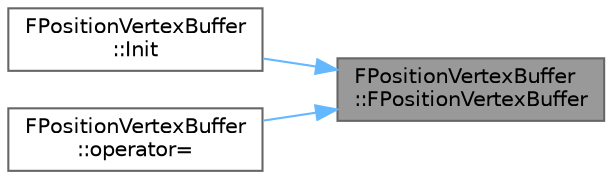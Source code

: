 digraph "FPositionVertexBuffer::FPositionVertexBuffer"
{
 // INTERACTIVE_SVG=YES
 // LATEX_PDF_SIZE
  bgcolor="transparent";
  edge [fontname=Helvetica,fontsize=10,labelfontname=Helvetica,labelfontsize=10];
  node [fontname=Helvetica,fontsize=10,shape=box,height=0.2,width=0.4];
  rankdir="RL";
  Node1 [id="Node000001",label="FPositionVertexBuffer\l::FPositionVertexBuffer",height=0.2,width=0.4,color="gray40", fillcolor="grey60", style="filled", fontcolor="black",tooltip="Default constructor."];
  Node1 -> Node2 [id="edge1_Node000001_Node000002",dir="back",color="steelblue1",style="solid",tooltip=" "];
  Node2 [id="Node000002",label="FPositionVertexBuffer\l::Init",height=0.2,width=0.4,color="grey40", fillcolor="white", style="filled",URL="$db/db9/classFPositionVertexBuffer.html#a373c327024cebec9ee6ca8c7816b37ec",tooltip="Initializes this vertex buffer with the contents of the given vertex buffer."];
  Node1 -> Node3 [id="edge2_Node000001_Node000003",dir="back",color="steelblue1",style="solid",tooltip=" "];
  Node3 [id="Node000003",label="FPositionVertexBuffer\l::operator=",height=0.2,width=0.4,color="grey40", fillcolor="white", style="filled",URL="$db/db9/classFPositionVertexBuffer.html#ab2afb071de9b669467dc0a9287e3bf2c",tooltip="Specialized assignment operator, only used when importing LOD's."];
}
